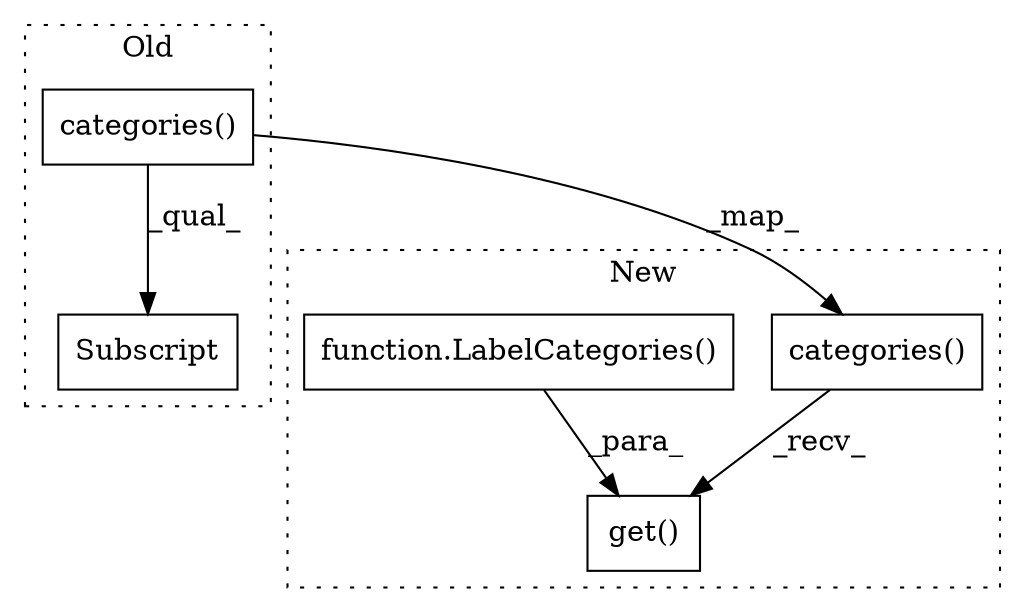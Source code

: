 digraph G {
subgraph cluster0 {
1 [label="categories()" a="75" s="6960" l="28" shape="box"];
3 [label="Subscript" a="63" s="6960,0" l="50,0" shape="box"];
label = "Old";
style="dotted";
}
subgraph cluster1 {
2 [label="categories()" a="75" s="7012" l="28" shape="box"];
4 [label="get()" a="75" s="7012,7097" l="46,1" shape="box"];
5 [label="function.LabelCategories()" a="75" s="7080" l="17" shape="box"];
label = "New";
style="dotted";
}
1 -> 3 [label="_qual_"];
1 -> 2 [label="_map_"];
2 -> 4 [label="_recv_"];
5 -> 4 [label="_para_"];
}